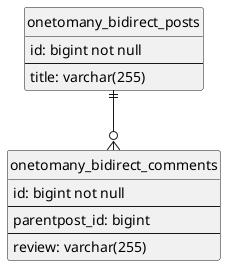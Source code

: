 @startuml
'https://plantuml.com/class-diagram

hide circle
skinparam linetype ortho

entity "onetomany_bidirect_posts" as Post {
    id: bigint not null
    --
    title: varchar(255)
}

entity "onetomany_bidirect_comments" as Comment {
    id: bigint not null
    --
    parentpost_id: bigint
    --
    review: varchar(255)
}

Post ||--o{ Comment
@enduml
